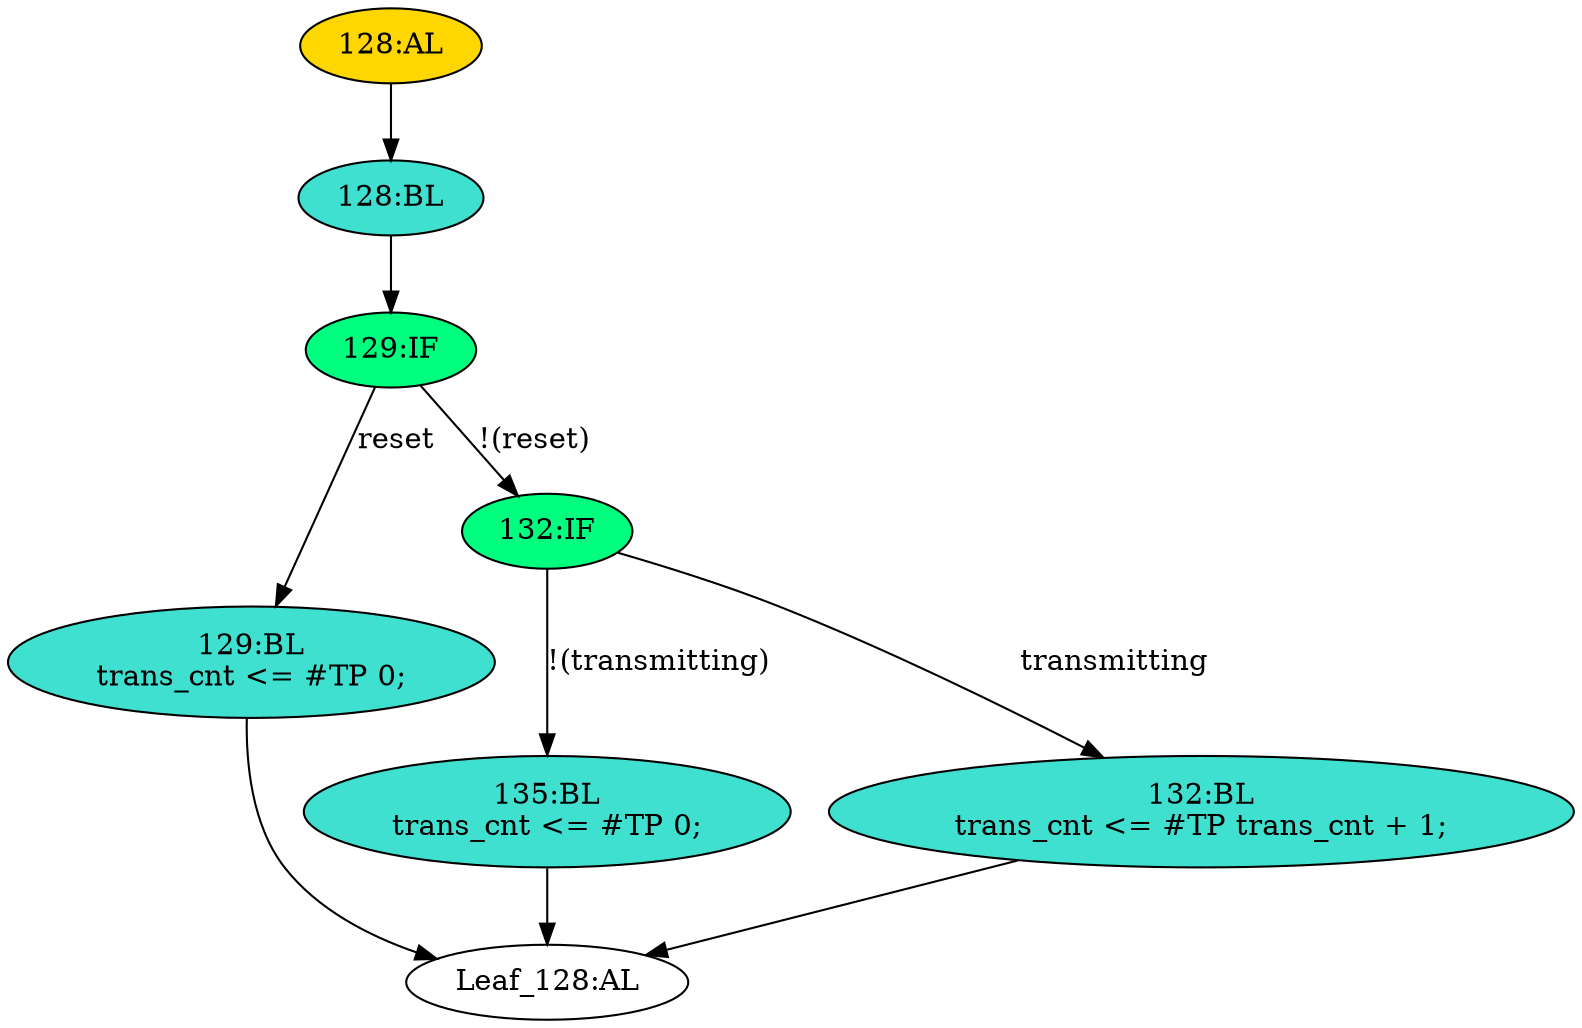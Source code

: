 strict digraph "" {
	node [label="\N"];
	"129:BL"	 [ast="<pyverilog.vparser.ast.Block object at 0x7f25c92dd250>",
		fillcolor=turquoise,
		label="129:BL
trans_cnt <= #TP 0;",
		statements="[<pyverilog.vparser.ast.NonblockingSubstitution object at 0x7f25c92dd290>]",
		style=filled,
		typ=Block];
	"Leaf_128:AL"	 [def_var="['trans_cnt']",
		label="Leaf_128:AL"];
	"129:BL" -> "Leaf_128:AL"	 [cond="[]",
		lineno=None];
	"128:BL"	 [ast="<pyverilog.vparser.ast.Block object at 0x7f25c92d3990>",
		fillcolor=turquoise,
		label="128:BL",
		statements="[]",
		style=filled,
		typ=Block];
	"129:IF"	 [ast="<pyverilog.vparser.ast.IfStatement object at 0x7f25c92d3a10>",
		fillcolor=springgreen,
		label="129:IF",
		statements="[]",
		style=filled,
		typ=IfStatement];
	"128:BL" -> "129:IF"	 [cond="[]",
		lineno=None];
	"132:IF"	 [ast="<pyverilog.vparser.ast.IfStatement object at 0x7f25c92d3590>",
		fillcolor=springgreen,
		label="132:IF",
		statements="[]",
		style=filled,
		typ=IfStatement];
	"135:BL"	 [ast="<pyverilog.vparser.ast.Block object at 0x7f25c92d3950>",
		fillcolor=turquoise,
		label="135:BL
trans_cnt <= #TP 0;",
		statements="[<pyverilog.vparser.ast.NonblockingSubstitution object at 0x7f25c92d3bd0>]",
		style=filled,
		typ=Block];
	"132:IF" -> "135:BL"	 [cond="['transmitting']",
		label="!(transmitting)",
		lineno=132];
	"132:BL"	 [ast="<pyverilog.vparser.ast.Block object at 0x7f25c92d3f10>",
		fillcolor=turquoise,
		label="132:BL
trans_cnt <= #TP trans_cnt + 1;",
		statements="[<pyverilog.vparser.ast.NonblockingSubstitution object at 0x7f25c92d3f50>]",
		style=filled,
		typ=Block];
	"132:IF" -> "132:BL"	 [cond="['transmitting']",
		label=transmitting,
		lineno=132];
	"128:AL"	 [ast="<pyverilog.vparser.ast.Always object at 0x7f25c92dd490>",
		clk_sens=False,
		fillcolor=gold,
		label="128:AL",
		sens="['mdc', 'reset']",
		statements="[]",
		style=filled,
		typ=Always,
		use_var="['transmitting', 'reset', 'trans_cnt']"];
	"128:AL" -> "128:BL"	 [cond="[]",
		lineno=None];
	"135:BL" -> "Leaf_128:AL"	 [cond="[]",
		lineno=None];
	"132:BL" -> "Leaf_128:AL"	 [cond="[]",
		lineno=None];
	"129:IF" -> "129:BL"	 [cond="['reset']",
		label=reset,
		lineno=129];
	"129:IF" -> "132:IF"	 [cond="['reset']",
		label="!(reset)",
		lineno=129];
}

